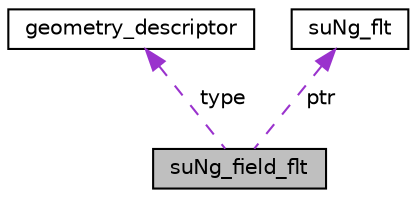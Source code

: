 digraph "suNg_field_flt"
{
 // LATEX_PDF_SIZE
  edge [fontname="Helvetica",fontsize="10",labelfontname="Helvetica",labelfontsize="10"];
  node [fontname="Helvetica",fontsize="10",shape=record];
  Node1 [label="suNg_field_flt",height=0.2,width=0.4,color="black", fillcolor="grey75", style="filled", fontcolor="black",tooltip="Gauge field of single precision SU(N_g) matrices."];
  Node2 -> Node1 [dir="back",color="darkorchid3",fontsize="10",style="dashed",label=" type" ];
  Node2 [label="geometry_descriptor",height=0.2,width=0.4,color="black", fillcolor="white", style="filled",URL="$df/da2/structgeometry__descriptor.html",tooltip="This struct should contain all information necessary to perform operations on the local lattice inclu..."];
  Node3 -> Node1 [dir="back",color="darkorchid3",fontsize="10",style="dashed",label=" ptr" ];
  Node3 [label="suNg_flt",height=0.2,width=0.4,color="black", fillcolor="white", style="filled",URL="$d1/d3e/structsuNg__flt.html",tooltip=" "];
}
